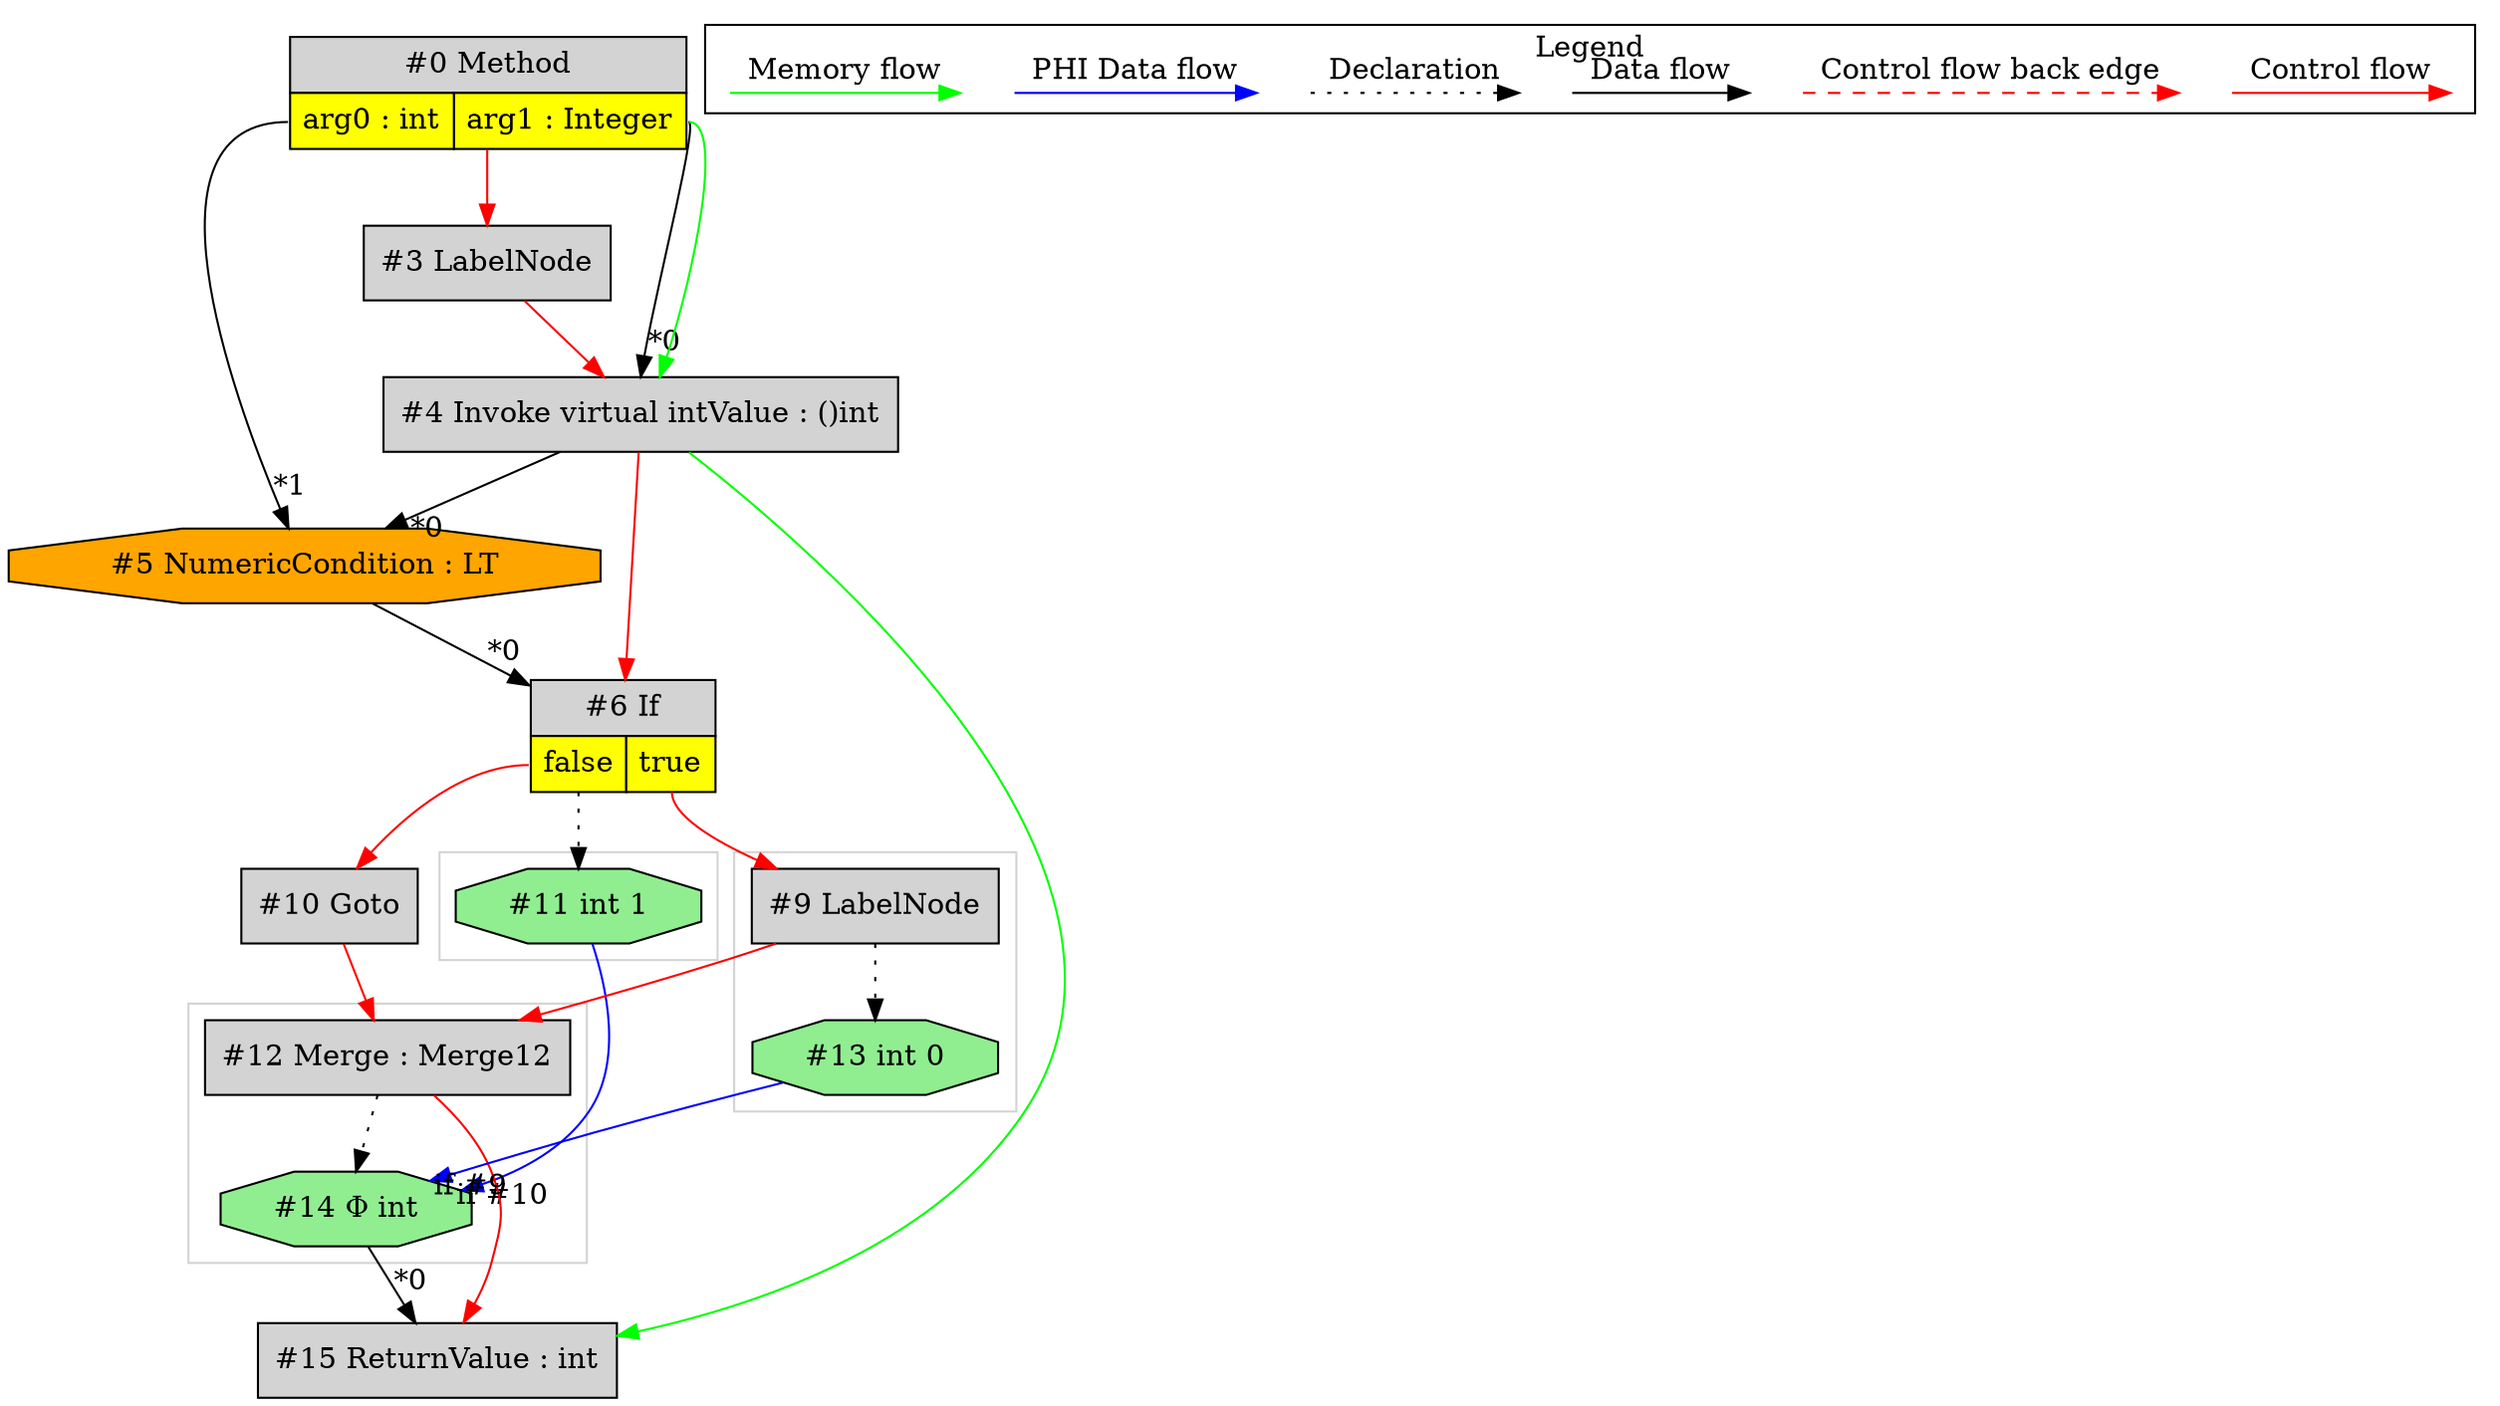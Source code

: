 digraph {
 ordering="in";
 node0[margin="0", label=<<table border="0" cellborder="1" cellspacing="0" cellpadding="5"><tr><td colspan="2">#0 Method</td></tr><tr><td port="prj1" bgcolor="yellow">arg0 : int</td><td port="prj2" bgcolor="yellow">arg1 : Integer</td></tr></table>>,shape=none, fillcolor=lightgrey, style=filled];
 node3[label="#3 LabelNode",shape=box, fillcolor=lightgrey, style=filled];
 node0 -> node3[labeldistance=2, color=red, fontcolor=red];
 node4[label="#4 Invoke virtual intValue : ()int",shape=box, fillcolor=lightgrey, style=filled];
 node0:prj2 -> node4[headlabel="*0", labeldistance=2];
 node3 -> node4[labeldistance=2, color=red, fontcolor=red];
 node0 -> node4[labeldistance=2, color=green, constraint=false];
 node5[label="#5 NumericCondition : LT",shape=octagon, fillcolor=orange, style=filled];
 node4 -> node5[headlabel="*0", labeldistance=2];
 node0:prj1 -> node5[headlabel="*1", labeldistance=2];
 node6[margin="0", label=<<table border="0" cellborder="1" cellspacing="0" cellpadding="5"><tr><td colspan="2">#6 If</td></tr><tr><td port="prj8" bgcolor="yellow">false</td><td port="prj7" bgcolor="yellow">true</td></tr></table>>,shape=none, fillcolor=lightgrey, style=filled];
 node5 -> node6[headlabel="*0", labeldistance=2];
 node4 -> node6[labeldistance=2, color=red, fontcolor=red];
 node11[label="#11 int 1",shape=octagon, fillcolor=lightgreen, style=filled];
 node6:prj8 -> node11[style=dotted];
 node14[label="#14 Φ int",shape=octagon, fillcolor=lightgreen, style=filled];
 node12 -> node14[style=dotted];
 node11 -> node14[headlabel="if #10", labeldistance=2, color=blue, constraint=false];
 node13 -> node14[headlabel="if #9", labeldistance=2, color=blue, constraint=false];
 node13[label="#13 int 0",shape=octagon, fillcolor=lightgreen, style=filled];
 node9 -> node13[style=dotted];
 node9[label="#9 LabelNode",shape=box, fillcolor=lightgrey, style=filled];
 node6:prj7 -> node9[labeldistance=2, color=red, fontcolor=red];
 node12[label="#12 Merge : Merge12",shape=box, fillcolor=lightgrey, style=filled];
 node10 -> node12[labeldistance=2, color=red, fontcolor=red];
 node9 -> node12[labeldistance=2, color=red, fontcolor=red];
 node10[label="#10 Goto",shape=box, fillcolor=lightgrey, style=filled];
 node6:prj8 -> node10[labeldistance=2, color=red, fontcolor=red];
 node15[label="#15 ReturnValue : int",shape=box, fillcolor=lightgrey, style=filled];
 node14 -> node15[headlabel="*0", labeldistance=2];
 node12 -> node15[labeldistance=2, color=red, fontcolor=red];
 node4 -> node15[labeldistance=2, color=green, constraint=false];
 subgraph cluster_0 {
  color=lightgray;
  node9;
  node13;
 }
 subgraph cluster_1 {
  color=lightgray;
  node11;
 }
 subgraph cluster_2 {
  color=lightgray;
  node12;
  node14;
 }
 subgraph cluster_000 {
  label = "Legend";
  node [shape=point]
  {
   rank=same;
   c0 [style = invis];
   c1 [style = invis];
   c2 [style = invis];
   c3 [style = invis];
   d0 [style = invis];
   d1 [style = invis];
   d2 [style = invis];
   d3 [style = invis];
   d4 [style = invis];
   d5 [style = invis];
   d6 [style = invis];
   d7 [style = invis];
  }
  c0 -> c1 [label="Control flow", style=solid, color=red]
  c2 -> c3 [label="Control flow back edge", style=dashed, color=red]
  d0 -> d1 [label="Data flow"]
  d2 -> d3 [label="Declaration", style=dotted]
  d4 -> d5 [label="PHI Data flow", color=blue]
  d6 -> d7 [label="Memory flow", color=green]
 }

}

